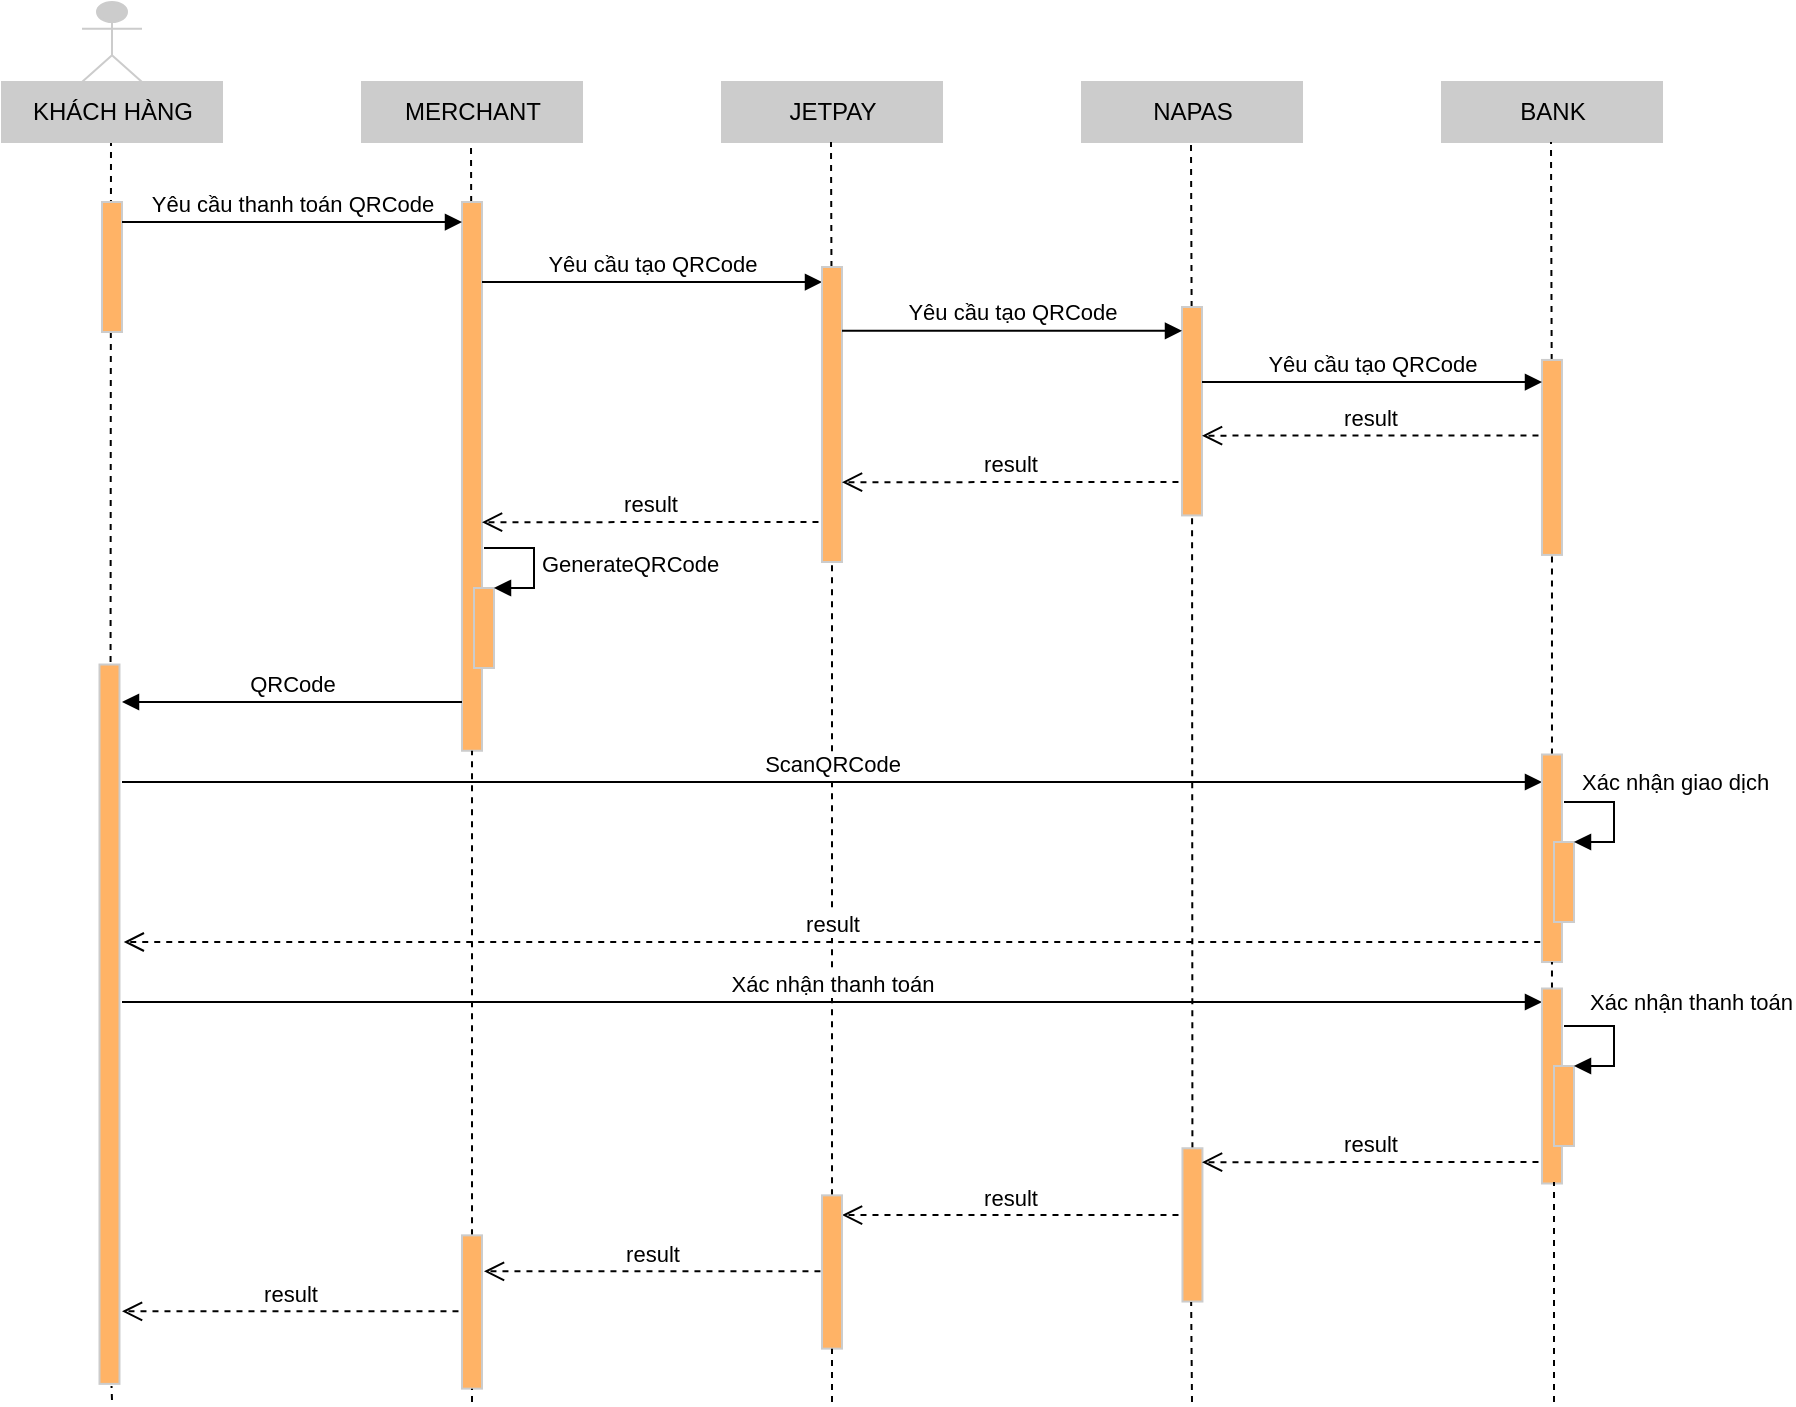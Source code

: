 <mxfile version="14.4.4" type="device"><diagram id="ovFlofdrtaRI3C6VHTt6" name="Page-1"><mxGraphModel dx="2249" dy="737" grid="1" gridSize="10" guides="1" tooltips="1" connect="1" arrows="1" fold="1" page="1" pageScale="1" pageWidth="827" pageHeight="1169" math="0" shadow="0"><root><mxCell id="0"/><mxCell id="1" parent="0"/><mxCell id="FvB5gXvIpSzr1ZgXCW3J-3" value="MERCHANT" style="html=1;strokeColor=#CCCCCC;fillColor=#CCCCCC;" parent="1" vertex="1"><mxGeometry x="150" y="100" width="110" height="30" as="geometry"/></mxCell><mxCell id="FvB5gXvIpSzr1ZgXCW3J-4" value="JETPAY" style="html=1;strokeColor=#CCCCCC;fillColor=#CCCCCC;" parent="1" vertex="1"><mxGeometry x="330" y="100" width="110" height="30" as="geometry"/></mxCell><mxCell id="FvB5gXvIpSzr1ZgXCW3J-5" value="NAPAS" style="html=1;strokeColor=#CCCCCC;fillColor=#CCCCCC;" parent="1" vertex="1"><mxGeometry x="510" y="100" width="110" height="30" as="geometry"/></mxCell><mxCell id="FvB5gXvIpSzr1ZgXCW3J-6" value="BANK" style="html=1;strokeColor=#CCCCCC;fillColor=#CCCCCC;" parent="1" vertex="1"><mxGeometry x="690" y="100" width="110" height="30" as="geometry"/></mxCell><mxCell id="FvB5gXvIpSzr1ZgXCW3J-7" value="" style="endArrow=none;dashed=1;html=1;" parent="1" edge="1"><mxGeometry width="50" height="50" relative="1" as="geometry"><mxPoint x="24" y="720" as="sourcePoint"/><mxPoint x="24.5" y="130" as="targetPoint"/></mxGeometry></mxCell><mxCell id="FvB5gXvIpSzr1ZgXCW3J-8" value="" style="endArrow=none;dashed=1;html=1;" parent="1" source="FvB5gXvIpSzr1ZgXCW3J-16" edge="1"><mxGeometry width="50" height="50" relative="1" as="geometry"><mxPoint x="204.5" y="810" as="sourcePoint"/><mxPoint x="204.5" y="130" as="targetPoint"/></mxGeometry></mxCell><mxCell id="FvB5gXvIpSzr1ZgXCW3J-9" value="" style="endArrow=none;dashed=1;html=1;" parent="1" source="FvB5gXvIpSzr1ZgXCW3J-21" edge="1"><mxGeometry width="50" height="50" relative="1" as="geometry"><mxPoint x="384.5" y="810" as="sourcePoint"/><mxPoint x="384.5" y="130" as="targetPoint"/></mxGeometry></mxCell><mxCell id="FvB5gXvIpSzr1ZgXCW3J-10" value="" style="endArrow=none;dashed=1;html=1;" parent="1" source="FvB5gXvIpSzr1ZgXCW3J-23" edge="1"><mxGeometry width="50" height="50" relative="1" as="geometry"><mxPoint x="564.5" y="810" as="sourcePoint"/><mxPoint x="564.5" y="130" as="targetPoint"/></mxGeometry></mxCell><mxCell id="FvB5gXvIpSzr1ZgXCW3J-11" value="" style="endArrow=none;dashed=1;html=1;" parent="1" source="FvB5gXvIpSzr1ZgXCW3J-38" edge="1"><mxGeometry width="50" height="50" relative="1" as="geometry"><mxPoint x="744.5" y="810" as="sourcePoint"/><mxPoint x="744.5" y="130" as="targetPoint"/></mxGeometry></mxCell><mxCell id="FvB5gXvIpSzr1ZgXCW3J-13" value="" style="shape=umlActor;verticalLabelPosition=bottom;verticalAlign=top;html=1;strokeColor=#CCCCCC;fillColor=#CCCCCC;" parent="1" vertex="1"><mxGeometry x="10" y="60" width="30" height="40" as="geometry"/></mxCell><mxCell id="FvB5gXvIpSzr1ZgXCW3J-14" value="KHÁCH HÀNG" style="html=1;strokeColor=#CCCCCC;fillColor=#CCCCCC;" parent="1" vertex="1"><mxGeometry x="-30" y="100" width="110" height="30" as="geometry"/></mxCell><mxCell id="FvB5gXvIpSzr1ZgXCW3J-15" value="" style="rounded=0;whiteSpace=wrap;html=1;strokeColor=#CCCCCC;rotation=90;fillColor=#FFB366;" parent="1" vertex="1"><mxGeometry x="-7.5" y="187.5" width="65" height="10" as="geometry"/></mxCell><mxCell id="FvB5gXvIpSzr1ZgXCW3J-16" value="" style="rounded=0;whiteSpace=wrap;html=1;strokeColor=#CCCCCC;rotation=90;fillColor=#FFB366;" parent="1" vertex="1"><mxGeometry x="67.82" y="292.19" width="274.37" height="10" as="geometry"/></mxCell><mxCell id="FvB5gXvIpSzr1ZgXCW3J-17" value="" style="endArrow=none;dashed=1;html=1;" parent="1" source="tvCpk1hnr_LR37qYX5Bk-34" target="FvB5gXvIpSzr1ZgXCW3J-16" edge="1"><mxGeometry width="50" height="50" relative="1" as="geometry"><mxPoint x="205" y="760" as="sourcePoint"/><mxPoint x="204.5" y="130" as="targetPoint"/></mxGeometry></mxCell><mxCell id="FvB5gXvIpSzr1ZgXCW3J-20" value="Yêu cầu tạo QRCode" style="html=1;verticalAlign=bottom;endArrow=block;entryX=0.154;entryY=1;entryDx=0;entryDy=0;entryPerimeter=0;" parent="1" edge="1"><mxGeometry width="80" relative="1" as="geometry"><mxPoint x="210" y="200" as="sourcePoint"/><mxPoint x="380" y="200.01" as="targetPoint"/></mxGeometry></mxCell><mxCell id="FvB5gXvIpSzr1ZgXCW3J-21" value="" style="rounded=0;whiteSpace=wrap;html=1;strokeColor=#CCCCCC;rotation=90;fillColor=#FFB366;" parent="1" vertex="1"><mxGeometry x="311.25" y="261.25" width="147.5" height="10" as="geometry"/></mxCell><mxCell id="FvB5gXvIpSzr1ZgXCW3J-22" value="" style="endArrow=none;dashed=1;html=1;" parent="1" source="tvCpk1hnr_LR37qYX5Bk-32" target="FvB5gXvIpSzr1ZgXCW3J-21" edge="1"><mxGeometry width="50" height="50" relative="1" as="geometry"><mxPoint x="385" y="790" as="sourcePoint"/><mxPoint x="384.5" y="130" as="targetPoint"/></mxGeometry></mxCell><mxCell id="FvB5gXvIpSzr1ZgXCW3J-23" value="" style="rounded=0;whiteSpace=wrap;html=1;strokeColor=#CCCCCC;rotation=90;fillColor=#FFB366;" parent="1" vertex="1"><mxGeometry x="512.9" y="259.61" width="104.21" height="10" as="geometry"/></mxCell><mxCell id="FvB5gXvIpSzr1ZgXCW3J-24" value="" style="endArrow=none;dashed=1;html=1;" parent="1" source="tvCpk1hnr_LR37qYX5Bk-28" target="FvB5gXvIpSzr1ZgXCW3J-23" edge="1"><mxGeometry width="50" height="50" relative="1" as="geometry"><mxPoint x="565" y="720" as="sourcePoint"/><mxPoint x="564.5" y="130" as="targetPoint"/></mxGeometry></mxCell><mxCell id="FvB5gXvIpSzr1ZgXCW3J-25" value="Yêu cầu tạo QRCode" style="html=1;verticalAlign=bottom;endArrow=block;entryX=0.154;entryY=1;entryDx=0;entryDy=0;entryPerimeter=0;" parent="1" edge="1"><mxGeometry width="80" relative="1" as="geometry"><mxPoint x="390" y="224.41" as="sourcePoint"/><mxPoint x="560" y="224.42" as="targetPoint"/></mxGeometry></mxCell><mxCell id="FvB5gXvIpSzr1ZgXCW3J-38" value="" style="rounded=0;whiteSpace=wrap;html=1;strokeColor=#CCCCCC;rotation=90;fillColor=#FFB366;" parent="1" vertex="1"><mxGeometry x="696.24" y="282.72" width="97.5" height="10" as="geometry"/></mxCell><mxCell id="FvB5gXvIpSzr1ZgXCW3J-39" value="" style="endArrow=none;dashed=1;html=1;" parent="1" source="tvCpk1hnr_LR37qYX5Bk-18" target="FvB5gXvIpSzr1ZgXCW3J-38" edge="1"><mxGeometry width="50" height="50" relative="1" as="geometry"><mxPoint x="745" y="650" as="sourcePoint"/><mxPoint x="744.5" y="130" as="targetPoint"/></mxGeometry></mxCell><mxCell id="FvB5gXvIpSzr1ZgXCW3J-43" value="" style="rounded=0;whiteSpace=wrap;html=1;strokeColor=#CCCCCC;rotation=90;fillColor=#FFB366;" parent="1" vertex="1"><mxGeometry x="-156.09" y="566.1" width="359.68" height="10" as="geometry"/></mxCell><mxCell id="tvCpk1hnr_LR37qYX5Bk-1" value="Yêu cầu tạo QRCode" style="html=1;verticalAlign=bottom;endArrow=block;entryX=0.154;entryY=1;entryDx=0;entryDy=0;entryPerimeter=0;" edge="1" parent="1"><mxGeometry width="80" relative="1" as="geometry"><mxPoint x="570" y="250.0" as="sourcePoint"/><mxPoint x="740" y="250.01" as="targetPoint"/></mxGeometry></mxCell><mxCell id="tvCpk1hnr_LR37qYX5Bk-2" value="result" style="html=1;verticalAlign=bottom;endArrow=open;dashed=1;endSize=8;entryX=0.163;entryY=-0.176;entryDx=0;entryDy=0;entryPerimeter=0;" edge="1" parent="1"><mxGeometry relative="1" as="geometry"><mxPoint x="738.24" y="276.72" as="sourcePoint"/><mxPoint x="570.005" y="276.821" as="targetPoint"/></mxGeometry></mxCell><mxCell id="tvCpk1hnr_LR37qYX5Bk-3" value="result" style="html=1;verticalAlign=bottom;endArrow=open;dashed=1;endSize=8;entryX=0.163;entryY=-0.176;entryDx=0;entryDy=0;entryPerimeter=0;" edge="1" parent="1"><mxGeometry relative="1" as="geometry"><mxPoint x="558.23" y="300" as="sourcePoint"/><mxPoint x="389.995" y="300.101" as="targetPoint"/></mxGeometry></mxCell><mxCell id="tvCpk1hnr_LR37qYX5Bk-4" value="Yêu cầu thanh toán QRCode" style="html=1;verticalAlign=bottom;endArrow=block;entryX=0.154;entryY=1;entryDx=0;entryDy=0;entryPerimeter=0;" edge="1" parent="1"><mxGeometry width="80" relative="1" as="geometry"><mxPoint x="30" y="170" as="sourcePoint"/><mxPoint x="200" y="170.01" as="targetPoint"/></mxGeometry></mxCell><mxCell id="tvCpk1hnr_LR37qYX5Bk-5" value="result" style="html=1;verticalAlign=bottom;endArrow=open;dashed=1;endSize=8;entryX=0.163;entryY=-0.176;entryDx=0;entryDy=0;entryPerimeter=0;" edge="1" parent="1"><mxGeometry relative="1" as="geometry"><mxPoint x="378.24" y="320" as="sourcePoint"/><mxPoint x="210.005" y="320.101" as="targetPoint"/></mxGeometry></mxCell><mxCell id="tvCpk1hnr_LR37qYX5Bk-9" value="" style="html=1;points=[];perimeter=orthogonalPerimeter;fillColor=#FFB366;strokeColor=#CCCCCC;" vertex="1" parent="1"><mxGeometry x="206" y="353" width="10" height="40" as="geometry"/></mxCell><mxCell id="tvCpk1hnr_LR37qYX5Bk-10" value="GenerateQRCode" style="edgeStyle=orthogonalEdgeStyle;html=1;align=left;spacingLeft=2;endArrow=block;rounded=0;entryX=1;entryY=0;" edge="1" target="tvCpk1hnr_LR37qYX5Bk-9" parent="1"><mxGeometry relative="1" as="geometry"><mxPoint x="211" y="333" as="sourcePoint"/><Array as="points"><mxPoint x="236" y="333"/></Array></mxGeometry></mxCell><mxCell id="tvCpk1hnr_LR37qYX5Bk-11" value="QRCode" style="html=1;verticalAlign=bottom;endArrow=block;" edge="1" parent="1"><mxGeometry width="80" relative="1" as="geometry"><mxPoint x="200" y="410" as="sourcePoint"/><mxPoint x="30" y="410" as="targetPoint"/></mxGeometry></mxCell><mxCell id="tvCpk1hnr_LR37qYX5Bk-15" value="ScanQRCode" style="html=1;verticalAlign=bottom;endArrow=block;" edge="1" parent="1"><mxGeometry width="80" relative="1" as="geometry"><mxPoint x="30" y="450" as="sourcePoint"/><mxPoint x="740" y="450" as="targetPoint"/></mxGeometry></mxCell><mxCell id="tvCpk1hnr_LR37qYX5Bk-18" value="" style="rounded=0;whiteSpace=wrap;html=1;strokeColor=#CCCCCC;rotation=90;fillColor=#FFB366;" vertex="1" parent="1"><mxGeometry x="693.11" y="483.13" width="103.76" height="10" as="geometry"/></mxCell><mxCell id="tvCpk1hnr_LR37qYX5Bk-19" value="" style="endArrow=none;dashed=1;html=1;" edge="1" parent="1" source="tvCpk1hnr_LR37qYX5Bk-24" target="tvCpk1hnr_LR37qYX5Bk-18"><mxGeometry width="50" height="50" relative="1" as="geometry"><mxPoint x="745" y="650" as="sourcePoint"/><mxPoint x="744.991" y="336.47" as="targetPoint"/></mxGeometry></mxCell><mxCell id="tvCpk1hnr_LR37qYX5Bk-20" value="" style="html=1;points=[];perimeter=orthogonalPerimeter;strokeColor=#CCCCCC;fillColor=#FFB366;" vertex="1" parent="1"><mxGeometry x="746" y="480" width="10" height="40" as="geometry"/></mxCell><mxCell id="tvCpk1hnr_LR37qYX5Bk-21" value="Xác nhận giao dịch" style="edgeStyle=orthogonalEdgeStyle;html=1;align=left;spacingLeft=2;endArrow=block;rounded=0;entryX=1;entryY=0;strokeColor=#000000;" edge="1" target="tvCpk1hnr_LR37qYX5Bk-20" parent="1"><mxGeometry x="-0.846" y="10" relative="1" as="geometry"><mxPoint x="751" y="460" as="sourcePoint"/><Array as="points"><mxPoint x="776" y="460"/></Array><mxPoint as="offset"/></mxGeometry></mxCell><mxCell id="tvCpk1hnr_LR37qYX5Bk-22" value="result" style="html=1;verticalAlign=bottom;endArrow=open;dashed=1;endSize=8;" edge="1" parent="1"><mxGeometry relative="1" as="geometry"><mxPoint x="739.12" y="530" as="sourcePoint"/><mxPoint x="30.88" y="530" as="targetPoint"/></mxGeometry></mxCell><mxCell id="tvCpk1hnr_LR37qYX5Bk-23" value="Xác nhận thanh toán" style="html=1;verticalAlign=bottom;endArrow=block;" edge="1" parent="1"><mxGeometry width="80" relative="1" as="geometry"><mxPoint x="30.0" y="560" as="sourcePoint"/><mxPoint x="740" y="560" as="targetPoint"/></mxGeometry></mxCell><mxCell id="tvCpk1hnr_LR37qYX5Bk-24" value="" style="rounded=0;whiteSpace=wrap;html=1;strokeColor=#CCCCCC;rotation=90;fillColor=#FFB366;" vertex="1" parent="1"><mxGeometry x="696.24" y="597" width="97.5" height="10" as="geometry"/></mxCell><mxCell id="tvCpk1hnr_LR37qYX5Bk-25" value="" style="endArrow=none;dashed=1;html=1;" edge="1" parent="1" target="tvCpk1hnr_LR37qYX5Bk-24"><mxGeometry width="50" height="50" relative="1" as="geometry"><mxPoint x="745" y="650" as="sourcePoint"/><mxPoint x="744.993" y="540.01" as="targetPoint"/></mxGeometry></mxCell><mxCell id="tvCpk1hnr_LR37qYX5Bk-26" value="" style="html=1;points=[];perimeter=orthogonalPerimeter;strokeColor=#CCCCCC;fillColor=#FFB366;" vertex="1" parent="1"><mxGeometry x="746" y="592" width="10" height="40" as="geometry"/></mxCell><mxCell id="tvCpk1hnr_LR37qYX5Bk-27" value="Xác nhận thanh toán" style="edgeStyle=orthogonalEdgeStyle;html=1;align=left;spacingLeft=2;endArrow=block;rounded=0;entryX=1;entryY=0;strokeColor=#000000;" edge="1" target="tvCpk1hnr_LR37qYX5Bk-26" parent="1"><mxGeometry x="-0.723" y="12" relative="1" as="geometry"><mxPoint x="751" y="572" as="sourcePoint"/><Array as="points"><mxPoint x="776" y="572"/></Array><mxPoint as="offset"/></mxGeometry></mxCell><mxCell id="tvCpk1hnr_LR37qYX5Bk-28" value="" style="rounded=0;whiteSpace=wrap;html=1;strokeColor=#CCCCCC;rotation=90;fillColor=#FFB366;" vertex="1" parent="1"><mxGeometry x="526.9" y="666.45" width="76.65" height="10" as="geometry"/></mxCell><mxCell id="tvCpk1hnr_LR37qYX5Bk-30" value="result" style="html=1;verticalAlign=bottom;endArrow=open;dashed=1;endSize=8;entryX=0.163;entryY=-0.176;entryDx=0;entryDy=0;entryPerimeter=0;" edge="1" parent="1"><mxGeometry relative="1" as="geometry"><mxPoint x="738.24" y="640" as="sourcePoint"/><mxPoint x="570.005" y="640.101" as="targetPoint"/></mxGeometry></mxCell><mxCell id="tvCpk1hnr_LR37qYX5Bk-31" value="result" style="html=1;verticalAlign=bottom;endArrow=open;dashed=1;endSize=8;entryX=0.163;entryY=-0.176;entryDx=0;entryDy=0;entryPerimeter=0;" edge="1" parent="1"><mxGeometry relative="1" as="geometry"><mxPoint x="558.24" y="666.45" as="sourcePoint"/><mxPoint x="390.005" y="666.551" as="targetPoint"/></mxGeometry></mxCell><mxCell id="tvCpk1hnr_LR37qYX5Bk-32" value="" style="rounded=0;whiteSpace=wrap;html=1;strokeColor=#CCCCCC;rotation=90;fillColor=#FFB366;" vertex="1" parent="1"><mxGeometry x="346.68" y="690" width="76.65" height="10" as="geometry"/></mxCell><mxCell id="tvCpk1hnr_LR37qYX5Bk-33" value="" style="endArrow=none;dashed=1;html=1;" edge="1" parent="1" target="tvCpk1hnr_LR37qYX5Bk-32"><mxGeometry width="50" height="50" relative="1" as="geometry"><mxPoint x="385" y="760" as="sourcePoint"/><mxPoint x="385" y="340" as="targetPoint"/></mxGeometry></mxCell><mxCell id="tvCpk1hnr_LR37qYX5Bk-34" value="" style="rounded=0;whiteSpace=wrap;html=1;strokeColor=#CCCCCC;rotation=90;fillColor=#FFB366;" vertex="1" parent="1"><mxGeometry x="166.68" y="710" width="76.65" height="10" as="geometry"/></mxCell><mxCell id="tvCpk1hnr_LR37qYX5Bk-35" value="" style="endArrow=none;dashed=1;html=1;" edge="1" parent="1" target="tvCpk1hnr_LR37qYX5Bk-34"><mxGeometry width="50" height="50" relative="1" as="geometry"><mxPoint x="205" y="760" as="sourcePoint"/><mxPoint x="205.004" y="434.375" as="targetPoint"/></mxGeometry></mxCell><mxCell id="tvCpk1hnr_LR37qYX5Bk-37" value="result" style="html=1;verticalAlign=bottom;endArrow=open;dashed=1;endSize=8;entryX=0.163;entryY=-0.176;entryDx=0;entryDy=0;entryPerimeter=0;" edge="1" parent="1"><mxGeometry relative="1" as="geometry"><mxPoint x="379.23" y="694.58" as="sourcePoint"/><mxPoint x="210.995" y="694.681" as="targetPoint"/></mxGeometry></mxCell><mxCell id="tvCpk1hnr_LR37qYX5Bk-38" value="result" style="html=1;verticalAlign=bottom;endArrow=open;dashed=1;endSize=8;entryX=0.163;entryY=-0.176;entryDx=0;entryDy=0;entryPerimeter=0;" edge="1" parent="1"><mxGeometry relative="1" as="geometry"><mxPoint x="198.24" y="714.58" as="sourcePoint"/><mxPoint x="30.005" y="714.681" as="targetPoint"/></mxGeometry></mxCell><mxCell id="tvCpk1hnr_LR37qYX5Bk-39" value="" style="endArrow=none;dashed=1;html=1;" edge="1" parent="1"><mxGeometry width="50" height="50" relative="1" as="geometry"><mxPoint x="565" y="760" as="sourcePoint"/><mxPoint x="564.582" y="709.995" as="targetPoint"/></mxGeometry></mxCell><mxCell id="tvCpk1hnr_LR37qYX5Bk-40" value="" style="endArrow=none;dashed=1;html=1;" edge="1" parent="1"><mxGeometry width="50" height="50" relative="1" as="geometry"><mxPoint x="746" y="760" as="sourcePoint"/><mxPoint x="746.002" y="649.995" as="targetPoint"/></mxGeometry></mxCell><mxCell id="tvCpk1hnr_LR37qYX5Bk-41" value="" style="endArrow=none;dashed=1;html=1;" edge="1" parent="1"><mxGeometry width="50" height="50" relative="1" as="geometry"><mxPoint x="25" y="759" as="sourcePoint"/><mxPoint x="24.761" y="751.995" as="targetPoint"/></mxGeometry></mxCell></root></mxGraphModel></diagram></mxfile>